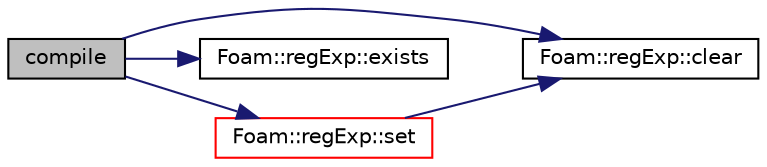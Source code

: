digraph "compile"
{
  bgcolor="transparent";
  edge [fontname="Helvetica",fontsize="10",labelfontname="Helvetica",labelfontsize="10"];
  node [fontname="Helvetica",fontsize="10",shape=record];
  rankdir="LR";
  Node1 [label="compile",height=0.2,width=0.4,color="black", fillcolor="grey75", style="filled", fontcolor="black"];
  Node1 -> Node2 [color="midnightblue",fontsize="10",style="solid",fontname="Helvetica"];
  Node2 [label="Foam::regExp::clear",height=0.2,width=0.4,color="black",URL="$a02177.html#a1b56f955eb2c7ee75c48ab3e7bc3d659",tooltip="Release precompiled expression. "];
  Node1 -> Node3 [color="midnightblue",fontsize="10",style="solid",fontname="Helvetica"];
  Node3 [label="Foam::regExp::exists",height=0.2,width=0.4,color="black",URL="$a02177.html#a74bdced855aaba94868b77f21398775c",tooltip="Does a precompiled expression exist? "];
  Node1 -> Node4 [color="midnightblue",fontsize="10",style="solid",fontname="Helvetica"];
  Node4 [label="Foam::regExp::set",height=0.2,width=0.4,color="red",URL="$a02177.html#a2af420dc14b5659edac7c50285ba5eaf",tooltip="Compile pattern into a regular expression,. "];
  Node4 -> Node2 [color="midnightblue",fontsize="10",style="solid",fontname="Helvetica"];
}
